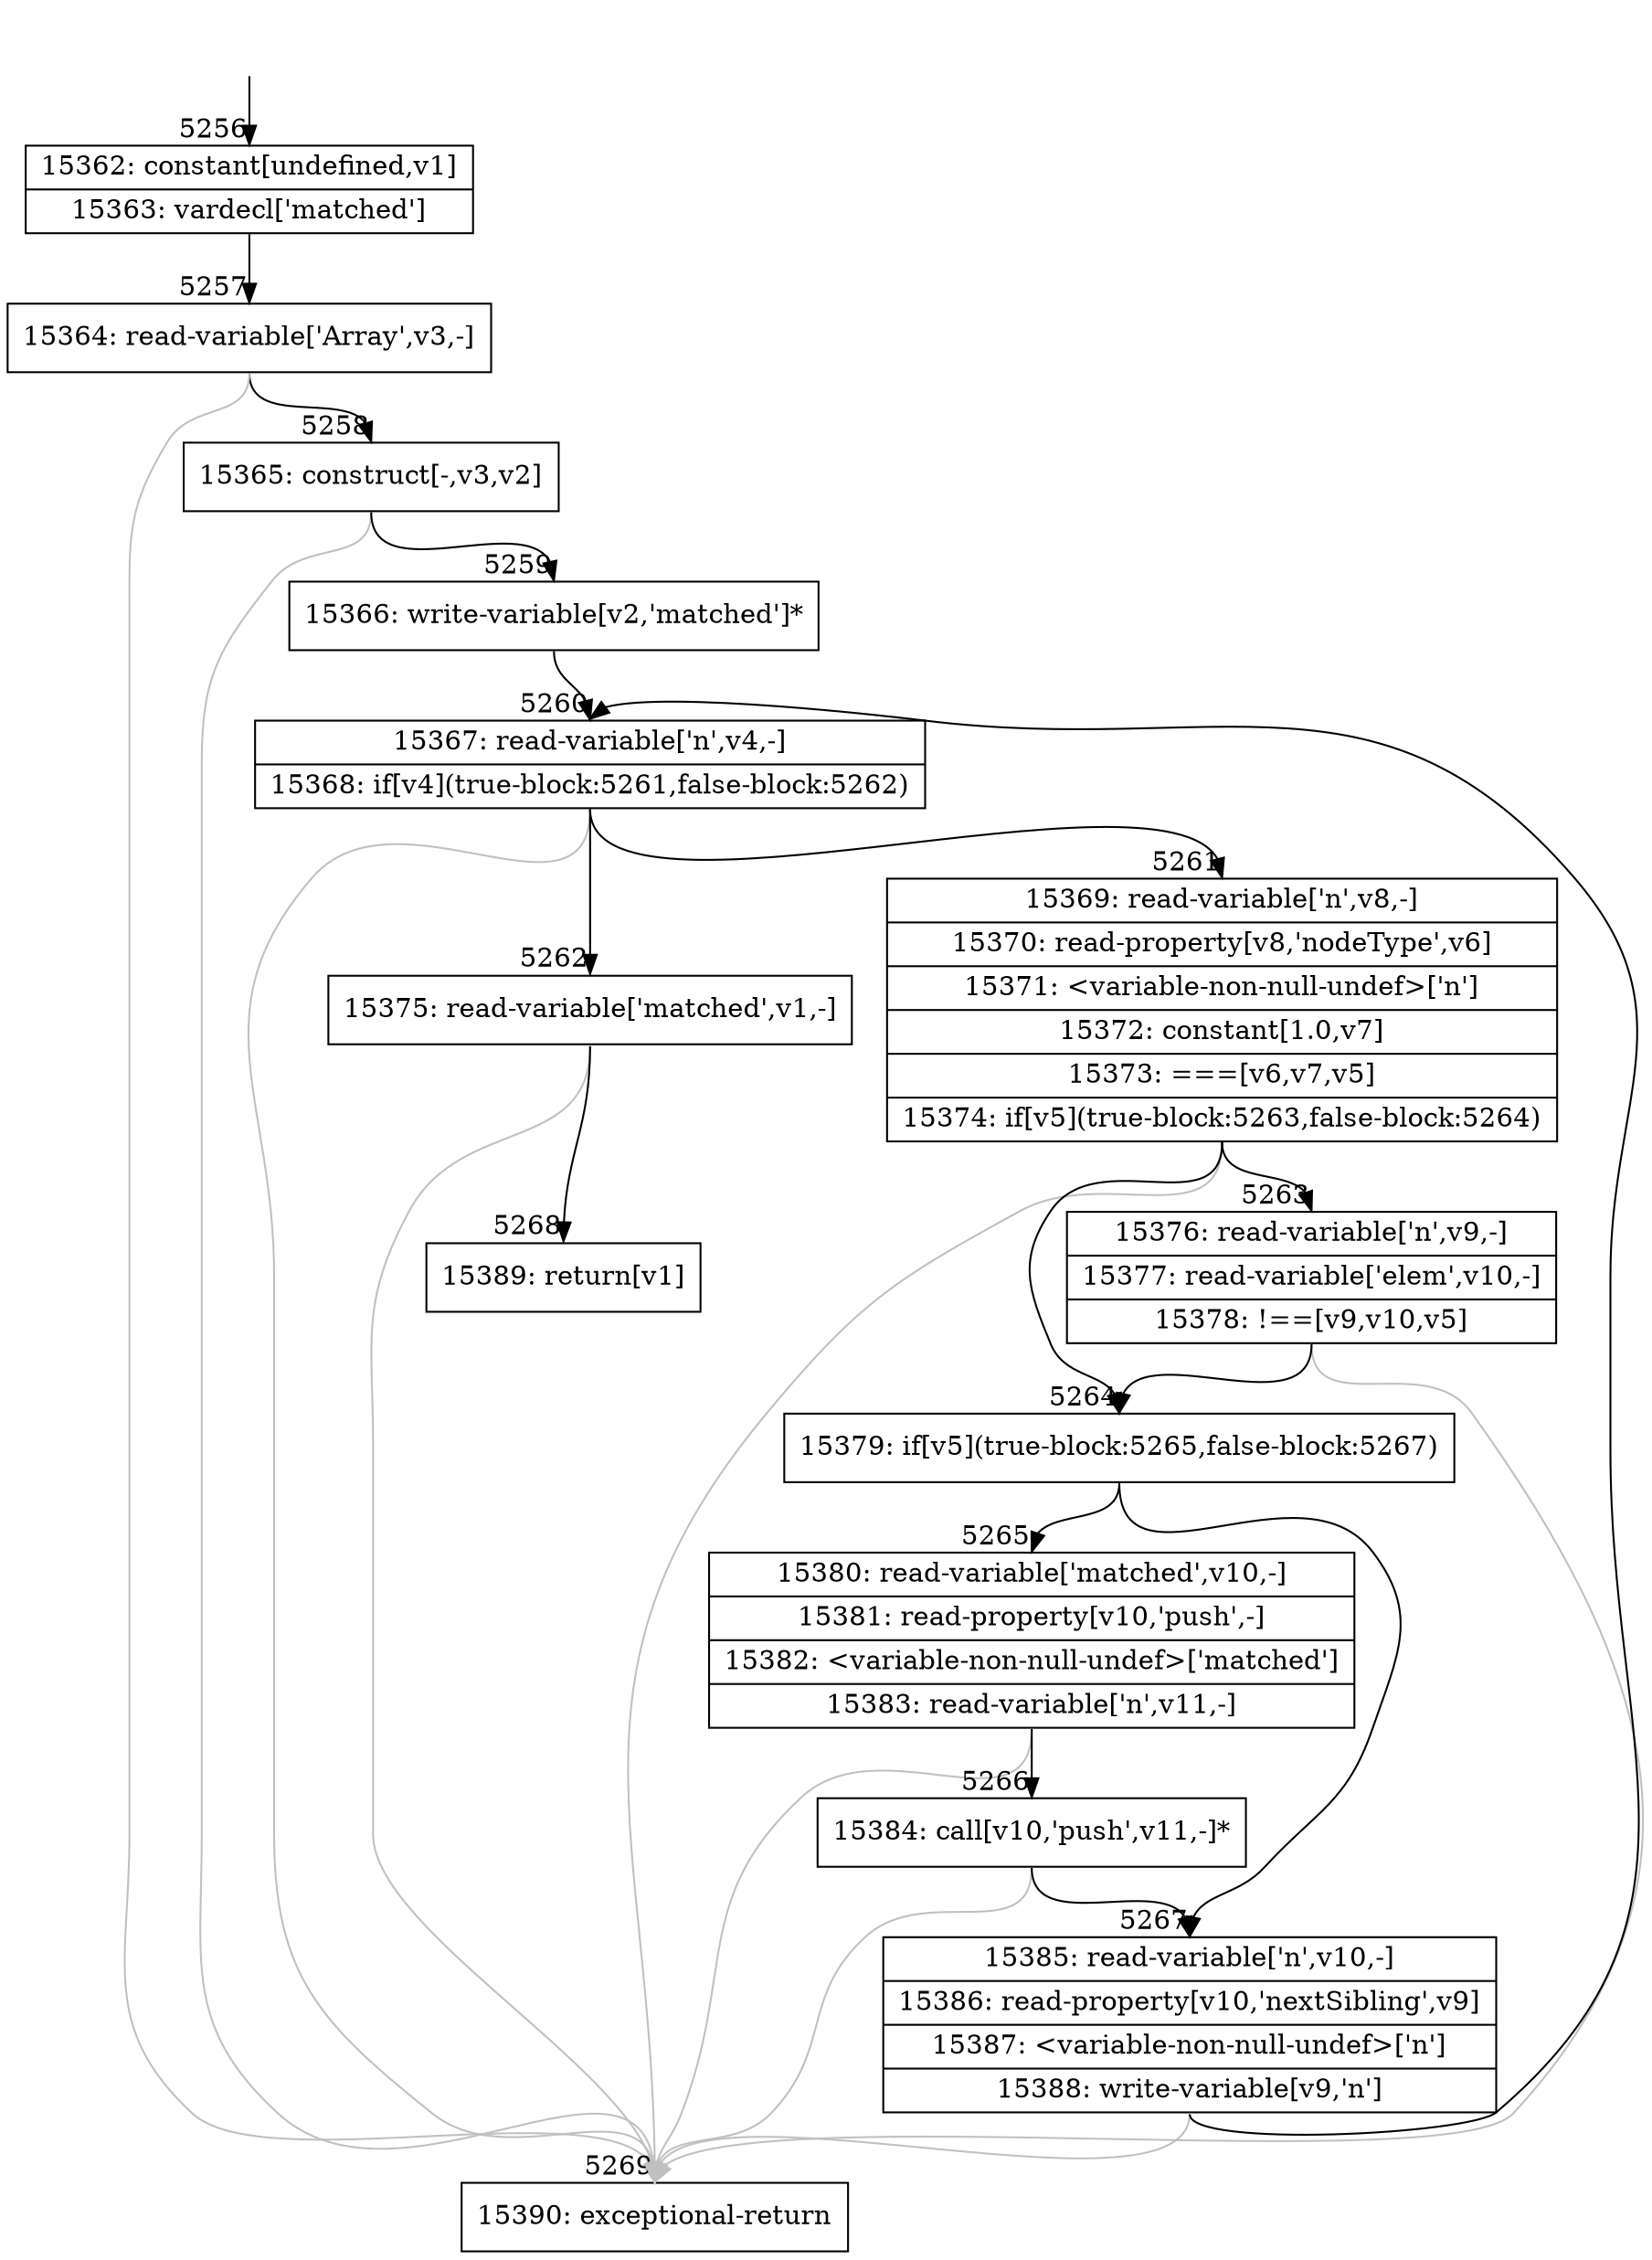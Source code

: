 digraph {
rankdir="TD"
BB_entry342[shape=none,label=""];
BB_entry342 -> BB5256 [tailport=s, headport=n, headlabel="    5256"]
BB5256 [shape=record label="{15362: constant[undefined,v1]|15363: vardecl['matched']}" ] 
BB5256 -> BB5257 [tailport=s, headport=n, headlabel="      5257"]
BB5257 [shape=record label="{15364: read-variable['Array',v3,-]}" ] 
BB5257 -> BB5258 [tailport=s, headport=n, headlabel="      5258"]
BB5257 -> BB5269 [tailport=s, headport=n, color=gray, headlabel="      5269"]
BB5258 [shape=record label="{15365: construct[-,v3,v2]}" ] 
BB5258 -> BB5259 [tailport=s, headport=n, headlabel="      5259"]
BB5258 -> BB5269 [tailport=s, headport=n, color=gray]
BB5259 [shape=record label="{15366: write-variable[v2,'matched']*}" ] 
BB5259 -> BB5260 [tailport=s, headport=n, headlabel="      5260"]
BB5260 [shape=record label="{15367: read-variable['n',v4,-]|15368: if[v4](true-block:5261,false-block:5262)}" ] 
BB5260 -> BB5261 [tailport=s, headport=n, headlabel="      5261"]
BB5260 -> BB5262 [tailport=s, headport=n, headlabel="      5262"]
BB5260 -> BB5269 [tailport=s, headport=n, color=gray]
BB5261 [shape=record label="{15369: read-variable['n',v8,-]|15370: read-property[v8,'nodeType',v6]|15371: \<variable-non-null-undef\>['n']|15372: constant[1.0,v7]|15373: ===[v6,v7,v5]|15374: if[v5](true-block:5263,false-block:5264)}" ] 
BB5261 -> BB5264 [tailport=s, headport=n, headlabel="      5264"]
BB5261 -> BB5263 [tailport=s, headport=n, headlabel="      5263"]
BB5261 -> BB5269 [tailport=s, headport=n, color=gray]
BB5262 [shape=record label="{15375: read-variable['matched',v1,-]}" ] 
BB5262 -> BB5268 [tailport=s, headport=n, headlabel="      5268"]
BB5262 -> BB5269 [tailport=s, headport=n, color=gray]
BB5263 [shape=record label="{15376: read-variable['n',v9,-]|15377: read-variable['elem',v10,-]|15378: !==[v9,v10,v5]}" ] 
BB5263 -> BB5264 [tailport=s, headport=n]
BB5263 -> BB5269 [tailport=s, headport=n, color=gray]
BB5264 [shape=record label="{15379: if[v5](true-block:5265,false-block:5267)}" ] 
BB5264 -> BB5265 [tailport=s, headport=n, headlabel="      5265"]
BB5264 -> BB5267 [tailport=s, headport=n, headlabel="      5267"]
BB5265 [shape=record label="{15380: read-variable['matched',v10,-]|15381: read-property[v10,'push',-]|15382: \<variable-non-null-undef\>['matched']|15383: read-variable['n',v11,-]}" ] 
BB5265 -> BB5266 [tailport=s, headport=n, headlabel="      5266"]
BB5265 -> BB5269 [tailport=s, headport=n, color=gray]
BB5266 [shape=record label="{15384: call[v10,'push',v11,-]*}" ] 
BB5266 -> BB5267 [tailport=s, headport=n]
BB5266 -> BB5269 [tailport=s, headport=n, color=gray]
BB5267 [shape=record label="{15385: read-variable['n',v10,-]|15386: read-property[v10,'nextSibling',v9]|15387: \<variable-non-null-undef\>['n']|15388: write-variable[v9,'n']}" ] 
BB5267 -> BB5260 [tailport=s, headport=n]
BB5267 -> BB5269 [tailport=s, headport=n, color=gray]
BB5268 [shape=record label="{15389: return[v1]}" ] 
BB5269 [shape=record label="{15390: exceptional-return}" ] 
}
